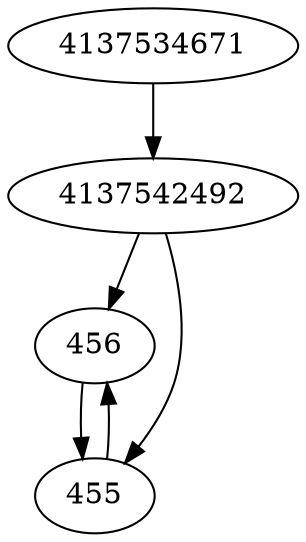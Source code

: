 strict digraph  {
456;
4137534671;
4137542492;
455;
456 -> 455;
4137534671 -> 4137542492;
4137542492 -> 455;
4137542492 -> 456;
455 -> 456;
}
